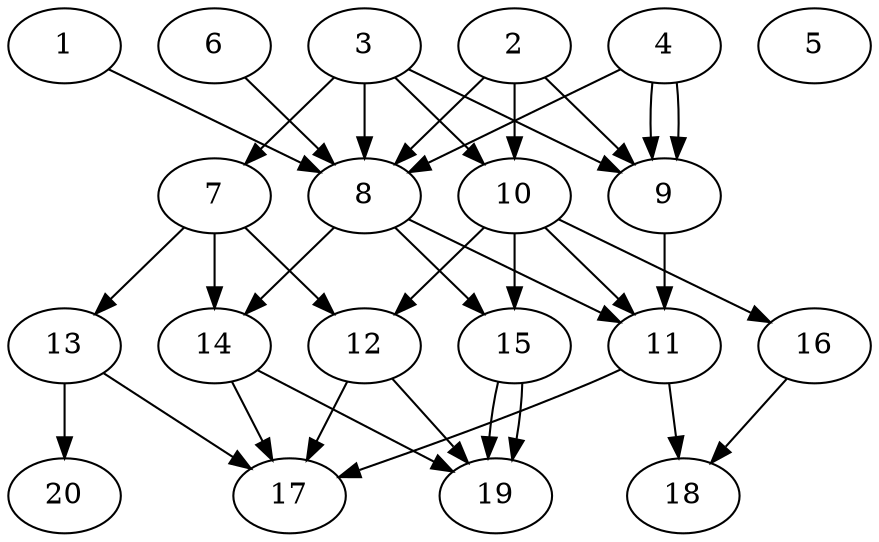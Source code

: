 // DAG automatically generated by daggen at Tue Jul 23 14:33:40 2019
// ./daggen --dot -n 20 --ccr 0.4 --fat 0.6 --regular 0.5 --density 0.8 --mindata 5242880 --maxdata 52428800 
digraph G {
  1 [size="93422080", alpha="0.15", expect_size="37368832"] 
  1 -> 8 [size ="37368832"]
  2 [size="113692160", alpha="0.13", expect_size="45476864"] 
  2 -> 8 [size ="45476864"]
  2 -> 9 [size ="45476864"]
  2 -> 10 [size ="45476864"]
  3 [size="99166720", alpha="0.07", expect_size="39666688"] 
  3 -> 7 [size ="39666688"]
  3 -> 8 [size ="39666688"]
  3 -> 9 [size ="39666688"]
  3 -> 10 [size ="39666688"]
  4 [size="130252800", alpha="0.05", expect_size="52101120"] 
  4 -> 8 [size ="52101120"]
  4 -> 9 [size ="52101120"]
  4 -> 9 [size ="52101120"]
  5 [size="74918400", alpha="0.19", expect_size="29967360"] 
  6 [size="79157760", alpha="0.10", expect_size="31663104"] 
  6 -> 8 [size ="31663104"]
  7 [size="20687360", alpha="0.17", expect_size="8274944"] 
  7 -> 12 [size ="8274944"]
  7 -> 13 [size ="8274944"]
  7 -> 14 [size ="8274944"]
  8 [size="33838080", alpha="0.16", expect_size="13535232"] 
  8 -> 11 [size ="13535232"]
  8 -> 14 [size ="13535232"]
  8 -> 15 [size ="13535232"]
  9 [size="43256320", alpha="0.02", expect_size="17302528"] 
  9 -> 11 [size ="17302528"]
  10 [size="112691200", alpha="0.12", expect_size="45076480"] 
  10 -> 11 [size ="45076480"]
  10 -> 12 [size ="45076480"]
  10 -> 15 [size ="45076480"]
  10 -> 16 [size ="45076480"]
  11 [size="77017600", alpha="0.01", expect_size="30807040"] 
  11 -> 17 [size ="30807040"]
  11 -> 18 [size ="30807040"]
  12 [size="48934400", alpha="0.20", expect_size="19573760"] 
  12 -> 17 [size ="19573760"]
  12 -> 19 [size ="19573760"]
  13 [size="123627520", alpha="0.14", expect_size="49451008"] 
  13 -> 17 [size ="49451008"]
  13 -> 20 [size ="49451008"]
  14 [size="49049600", alpha="0.08", expect_size="19619840"] 
  14 -> 17 [size ="19619840"]
  14 -> 19 [size ="19619840"]
  15 [size="77864960", alpha="0.08", expect_size="31145984"] 
  15 -> 19 [size ="31145984"]
  15 -> 19 [size ="31145984"]
  16 [size="73966080", alpha="0.07", expect_size="29586432"] 
  16 -> 18 [size ="29586432"]
  17 [size="16770560", alpha="0.20", expect_size="6708224"] 
  18 [size="117770240", alpha="0.15", expect_size="47108096"] 
  19 [size="95462400", alpha="0.06", expect_size="38184960"] 
  20 [size="106027520", alpha="0.02", expect_size="42411008"] 
}
